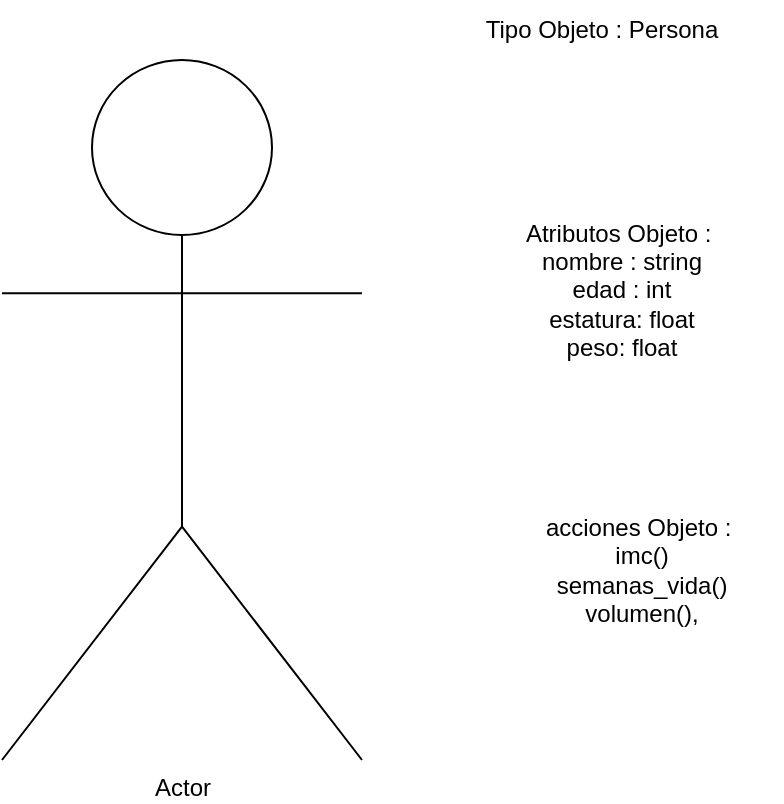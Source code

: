<mxfile>
    <diagram id="moeTTBtXrb6m1Vad2x1E" name="Página-1">
        <mxGraphModel dx="917" dy="629" grid="1" gridSize="10" guides="1" tooltips="1" connect="1" arrows="1" fold="1" page="1" pageScale="1" pageWidth="827" pageHeight="1169" math="0" shadow="0">
            <root>
                <mxCell id="0"/>
                <mxCell id="1" parent="0"/>
                <mxCell id="2" value="Actor" style="shape=umlActor;verticalLabelPosition=bottom;verticalAlign=top;html=1;outlineConnect=0;" vertex="1" parent="1">
                    <mxGeometry x="60" y="100" width="180" height="350" as="geometry"/>
                </mxCell>
                <mxCell id="3" value="Tipo Objeto : Persona" style="text;html=1;strokeColor=none;fillColor=none;align=center;verticalAlign=middle;whiteSpace=wrap;rounded=0;" vertex="1" parent="1">
                    <mxGeometry x="290" y="70" width="140" height="30" as="geometry"/>
                </mxCell>
                <mxCell id="4" value="Atributos Objeto :&amp;nbsp;&lt;br&gt;nombre : string&lt;br&gt;edad : int&lt;br&gt;estatura: float&lt;br&gt;peso: float" style="text;html=1;strokeColor=none;fillColor=none;align=center;verticalAlign=middle;whiteSpace=wrap;rounded=0;" vertex="1" parent="1">
                    <mxGeometry x="300" y="200" width="140" height="30" as="geometry"/>
                </mxCell>
                <mxCell id="5" value="acciones Objeto :&amp;nbsp;&lt;br&gt;imc()&lt;br&gt;semanas_vida()&lt;br&gt;volumen()," style="text;html=1;strokeColor=none;fillColor=none;align=center;verticalAlign=middle;whiteSpace=wrap;rounded=0;" vertex="1" parent="1">
                    <mxGeometry x="310" y="340" width="140" height="30" as="geometry"/>
                </mxCell>
            </root>
        </mxGraphModel>
    </diagram>
</mxfile>